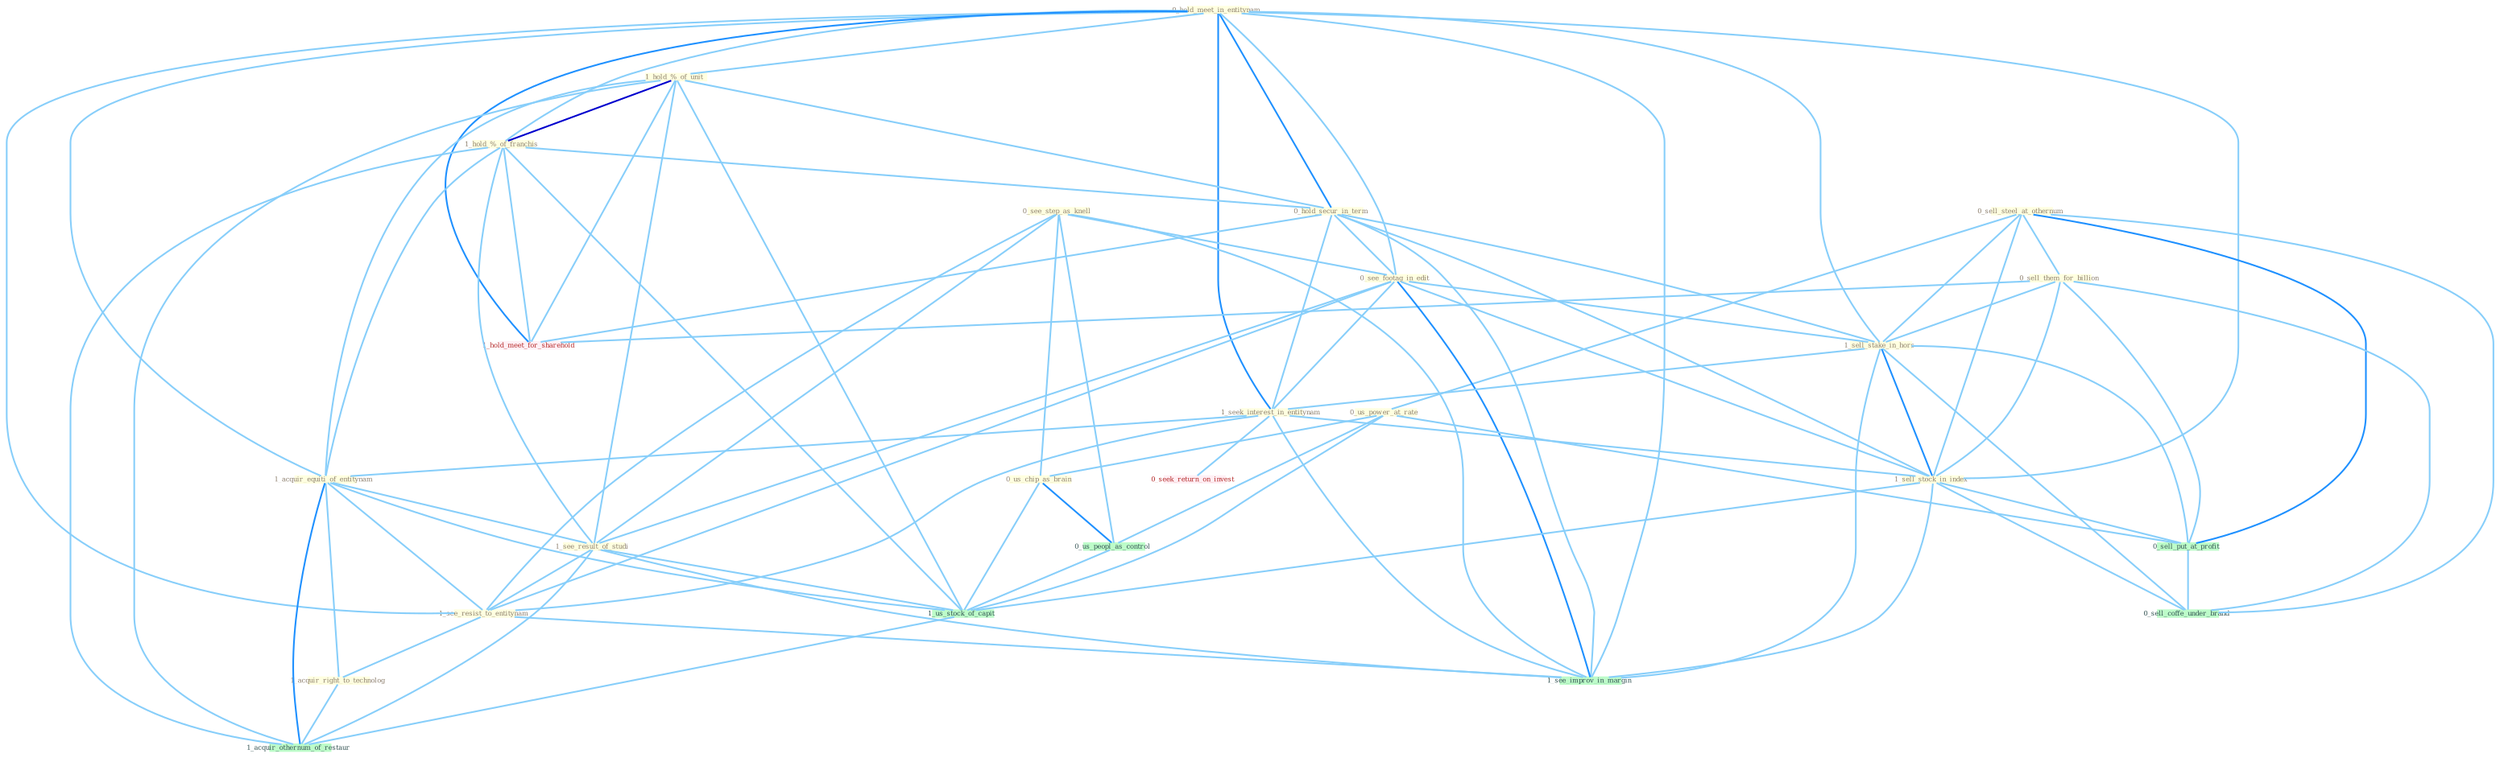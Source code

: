 Graph G{ 
    node
    [shape=polygon,style=filled,width=.5,height=.06,color="#BDFCC9",fixedsize=true,fontsize=4,
    fontcolor="#2f4f4f"];
    {node
    [color="#ffffe0", fontcolor="#8b7d6b"] "0_hold_meet_in_entitynam " "0_see_step_as_knell " "1_hold_%_of_unit " "1_hold_%_of_franchis " "0_sell_steel_at_othernum " "0_hold_secur_in_term " "0_sell_them_for_billion " "0_see_footag_in_edit " "1_sell_stake_in_hors " "1_seek_interest_in_entitynam " "1_acquir_equiti_of_entitynam " "1_see_result_of_studi " "0_us_power_at_rate " "1_see_resist_to_entitynam " "0_us_chip_as_brain " "1_sell_stock_in_index " "1_acquir_right_to_technolog "}
{node [color="#fff0f5", fontcolor="#b22222"] "0_seek_return_on_invest " "1_hold_meet_for_sharehold "}
edge [color="#B0E2FF"];

	"0_hold_meet_in_entitynam " -- "1_hold_%_of_unit " [w="1", color="#87cefa" ];
	"0_hold_meet_in_entitynam " -- "1_hold_%_of_franchis " [w="1", color="#87cefa" ];
	"0_hold_meet_in_entitynam " -- "0_hold_secur_in_term " [w="2", color="#1e90ff" , len=0.8];
	"0_hold_meet_in_entitynam " -- "0_see_footag_in_edit " [w="1", color="#87cefa" ];
	"0_hold_meet_in_entitynam " -- "1_sell_stake_in_hors " [w="1", color="#87cefa" ];
	"0_hold_meet_in_entitynam " -- "1_seek_interest_in_entitynam " [w="2", color="#1e90ff" , len=0.8];
	"0_hold_meet_in_entitynam " -- "1_acquir_equiti_of_entitynam " [w="1", color="#87cefa" ];
	"0_hold_meet_in_entitynam " -- "1_see_resist_to_entitynam " [w="1", color="#87cefa" ];
	"0_hold_meet_in_entitynam " -- "1_sell_stock_in_index " [w="1", color="#87cefa" ];
	"0_hold_meet_in_entitynam " -- "1_see_improv_in_margin " [w="1", color="#87cefa" ];
	"0_hold_meet_in_entitynam " -- "1_hold_meet_for_sharehold " [w="2", color="#1e90ff" , len=0.8];
	"0_see_step_as_knell " -- "0_see_footag_in_edit " [w="1", color="#87cefa" ];
	"0_see_step_as_knell " -- "1_see_result_of_studi " [w="1", color="#87cefa" ];
	"0_see_step_as_knell " -- "1_see_resist_to_entitynam " [w="1", color="#87cefa" ];
	"0_see_step_as_knell " -- "0_us_chip_as_brain " [w="1", color="#87cefa" ];
	"0_see_step_as_knell " -- "0_us_peopl_as_control " [w="1", color="#87cefa" ];
	"0_see_step_as_knell " -- "1_see_improv_in_margin " [w="1", color="#87cefa" ];
	"1_hold_%_of_unit " -- "1_hold_%_of_franchis " [w="3", color="#0000cd" , len=0.6];
	"1_hold_%_of_unit " -- "0_hold_secur_in_term " [w="1", color="#87cefa" ];
	"1_hold_%_of_unit " -- "1_acquir_equiti_of_entitynam " [w="1", color="#87cefa" ];
	"1_hold_%_of_unit " -- "1_see_result_of_studi " [w="1", color="#87cefa" ];
	"1_hold_%_of_unit " -- "1_us_stock_of_capit " [w="1", color="#87cefa" ];
	"1_hold_%_of_unit " -- "1_hold_meet_for_sharehold " [w="1", color="#87cefa" ];
	"1_hold_%_of_unit " -- "1_acquir_othernum_of_restaur " [w="1", color="#87cefa" ];
	"1_hold_%_of_franchis " -- "0_hold_secur_in_term " [w="1", color="#87cefa" ];
	"1_hold_%_of_franchis " -- "1_acquir_equiti_of_entitynam " [w="1", color="#87cefa" ];
	"1_hold_%_of_franchis " -- "1_see_result_of_studi " [w="1", color="#87cefa" ];
	"1_hold_%_of_franchis " -- "1_us_stock_of_capit " [w="1", color="#87cefa" ];
	"1_hold_%_of_franchis " -- "1_hold_meet_for_sharehold " [w="1", color="#87cefa" ];
	"1_hold_%_of_franchis " -- "1_acquir_othernum_of_restaur " [w="1", color="#87cefa" ];
	"0_sell_steel_at_othernum " -- "0_sell_them_for_billion " [w="1", color="#87cefa" ];
	"0_sell_steel_at_othernum " -- "1_sell_stake_in_hors " [w="1", color="#87cefa" ];
	"0_sell_steel_at_othernum " -- "0_us_power_at_rate " [w="1", color="#87cefa" ];
	"0_sell_steel_at_othernum " -- "1_sell_stock_in_index " [w="1", color="#87cefa" ];
	"0_sell_steel_at_othernum " -- "0_sell_put_at_profit " [w="2", color="#1e90ff" , len=0.8];
	"0_sell_steel_at_othernum " -- "0_sell_coffe_under_brand " [w="1", color="#87cefa" ];
	"0_hold_secur_in_term " -- "0_see_footag_in_edit " [w="1", color="#87cefa" ];
	"0_hold_secur_in_term " -- "1_sell_stake_in_hors " [w="1", color="#87cefa" ];
	"0_hold_secur_in_term " -- "1_seek_interest_in_entitynam " [w="1", color="#87cefa" ];
	"0_hold_secur_in_term " -- "1_sell_stock_in_index " [w="1", color="#87cefa" ];
	"0_hold_secur_in_term " -- "1_see_improv_in_margin " [w="1", color="#87cefa" ];
	"0_hold_secur_in_term " -- "1_hold_meet_for_sharehold " [w="1", color="#87cefa" ];
	"0_sell_them_for_billion " -- "1_sell_stake_in_hors " [w="1", color="#87cefa" ];
	"0_sell_them_for_billion " -- "1_sell_stock_in_index " [w="1", color="#87cefa" ];
	"0_sell_them_for_billion " -- "0_sell_put_at_profit " [w="1", color="#87cefa" ];
	"0_sell_them_for_billion " -- "0_sell_coffe_under_brand " [w="1", color="#87cefa" ];
	"0_sell_them_for_billion " -- "1_hold_meet_for_sharehold " [w="1", color="#87cefa" ];
	"0_see_footag_in_edit " -- "1_sell_stake_in_hors " [w="1", color="#87cefa" ];
	"0_see_footag_in_edit " -- "1_seek_interest_in_entitynam " [w="1", color="#87cefa" ];
	"0_see_footag_in_edit " -- "1_see_result_of_studi " [w="1", color="#87cefa" ];
	"0_see_footag_in_edit " -- "1_see_resist_to_entitynam " [w="1", color="#87cefa" ];
	"0_see_footag_in_edit " -- "1_sell_stock_in_index " [w="1", color="#87cefa" ];
	"0_see_footag_in_edit " -- "1_see_improv_in_margin " [w="2", color="#1e90ff" , len=0.8];
	"1_sell_stake_in_hors " -- "1_seek_interest_in_entitynam " [w="1", color="#87cefa" ];
	"1_sell_stake_in_hors " -- "1_sell_stock_in_index " [w="2", color="#1e90ff" , len=0.8];
	"1_sell_stake_in_hors " -- "0_sell_put_at_profit " [w="1", color="#87cefa" ];
	"1_sell_stake_in_hors " -- "1_see_improv_in_margin " [w="1", color="#87cefa" ];
	"1_sell_stake_in_hors " -- "0_sell_coffe_under_brand " [w="1", color="#87cefa" ];
	"1_seek_interest_in_entitynam " -- "1_acquir_equiti_of_entitynam " [w="1", color="#87cefa" ];
	"1_seek_interest_in_entitynam " -- "1_see_resist_to_entitynam " [w="1", color="#87cefa" ];
	"1_seek_interest_in_entitynam " -- "1_sell_stock_in_index " [w="1", color="#87cefa" ];
	"1_seek_interest_in_entitynam " -- "0_seek_return_on_invest " [w="1", color="#87cefa" ];
	"1_seek_interest_in_entitynam " -- "1_see_improv_in_margin " [w="1", color="#87cefa" ];
	"1_acquir_equiti_of_entitynam " -- "1_see_result_of_studi " [w="1", color="#87cefa" ];
	"1_acquir_equiti_of_entitynam " -- "1_see_resist_to_entitynam " [w="1", color="#87cefa" ];
	"1_acquir_equiti_of_entitynam " -- "1_acquir_right_to_technolog " [w="1", color="#87cefa" ];
	"1_acquir_equiti_of_entitynam " -- "1_us_stock_of_capit " [w="1", color="#87cefa" ];
	"1_acquir_equiti_of_entitynam " -- "1_acquir_othernum_of_restaur " [w="2", color="#1e90ff" , len=0.8];
	"1_see_result_of_studi " -- "1_see_resist_to_entitynam " [w="1", color="#87cefa" ];
	"1_see_result_of_studi " -- "1_us_stock_of_capit " [w="1", color="#87cefa" ];
	"1_see_result_of_studi " -- "1_see_improv_in_margin " [w="1", color="#87cefa" ];
	"1_see_result_of_studi " -- "1_acquir_othernum_of_restaur " [w="1", color="#87cefa" ];
	"0_us_power_at_rate " -- "0_us_chip_as_brain " [w="1", color="#87cefa" ];
	"0_us_power_at_rate " -- "0_us_peopl_as_control " [w="1", color="#87cefa" ];
	"0_us_power_at_rate " -- "0_sell_put_at_profit " [w="1", color="#87cefa" ];
	"0_us_power_at_rate " -- "1_us_stock_of_capit " [w="1", color="#87cefa" ];
	"1_see_resist_to_entitynam " -- "1_acquir_right_to_technolog " [w="1", color="#87cefa" ];
	"1_see_resist_to_entitynam " -- "1_see_improv_in_margin " [w="1", color="#87cefa" ];
	"0_us_chip_as_brain " -- "0_us_peopl_as_control " [w="2", color="#1e90ff" , len=0.8];
	"0_us_chip_as_brain " -- "1_us_stock_of_capit " [w="1", color="#87cefa" ];
	"1_sell_stock_in_index " -- "0_sell_put_at_profit " [w="1", color="#87cefa" ];
	"1_sell_stock_in_index " -- "1_us_stock_of_capit " [w="1", color="#87cefa" ];
	"1_sell_stock_in_index " -- "1_see_improv_in_margin " [w="1", color="#87cefa" ];
	"1_sell_stock_in_index " -- "0_sell_coffe_under_brand " [w="1", color="#87cefa" ];
	"1_acquir_right_to_technolog " -- "1_acquir_othernum_of_restaur " [w="1", color="#87cefa" ];
	"0_us_peopl_as_control " -- "1_us_stock_of_capit " [w="1", color="#87cefa" ];
	"0_sell_put_at_profit " -- "0_sell_coffe_under_brand " [w="1", color="#87cefa" ];
	"1_us_stock_of_capit " -- "1_acquir_othernum_of_restaur " [w="1", color="#87cefa" ];
}